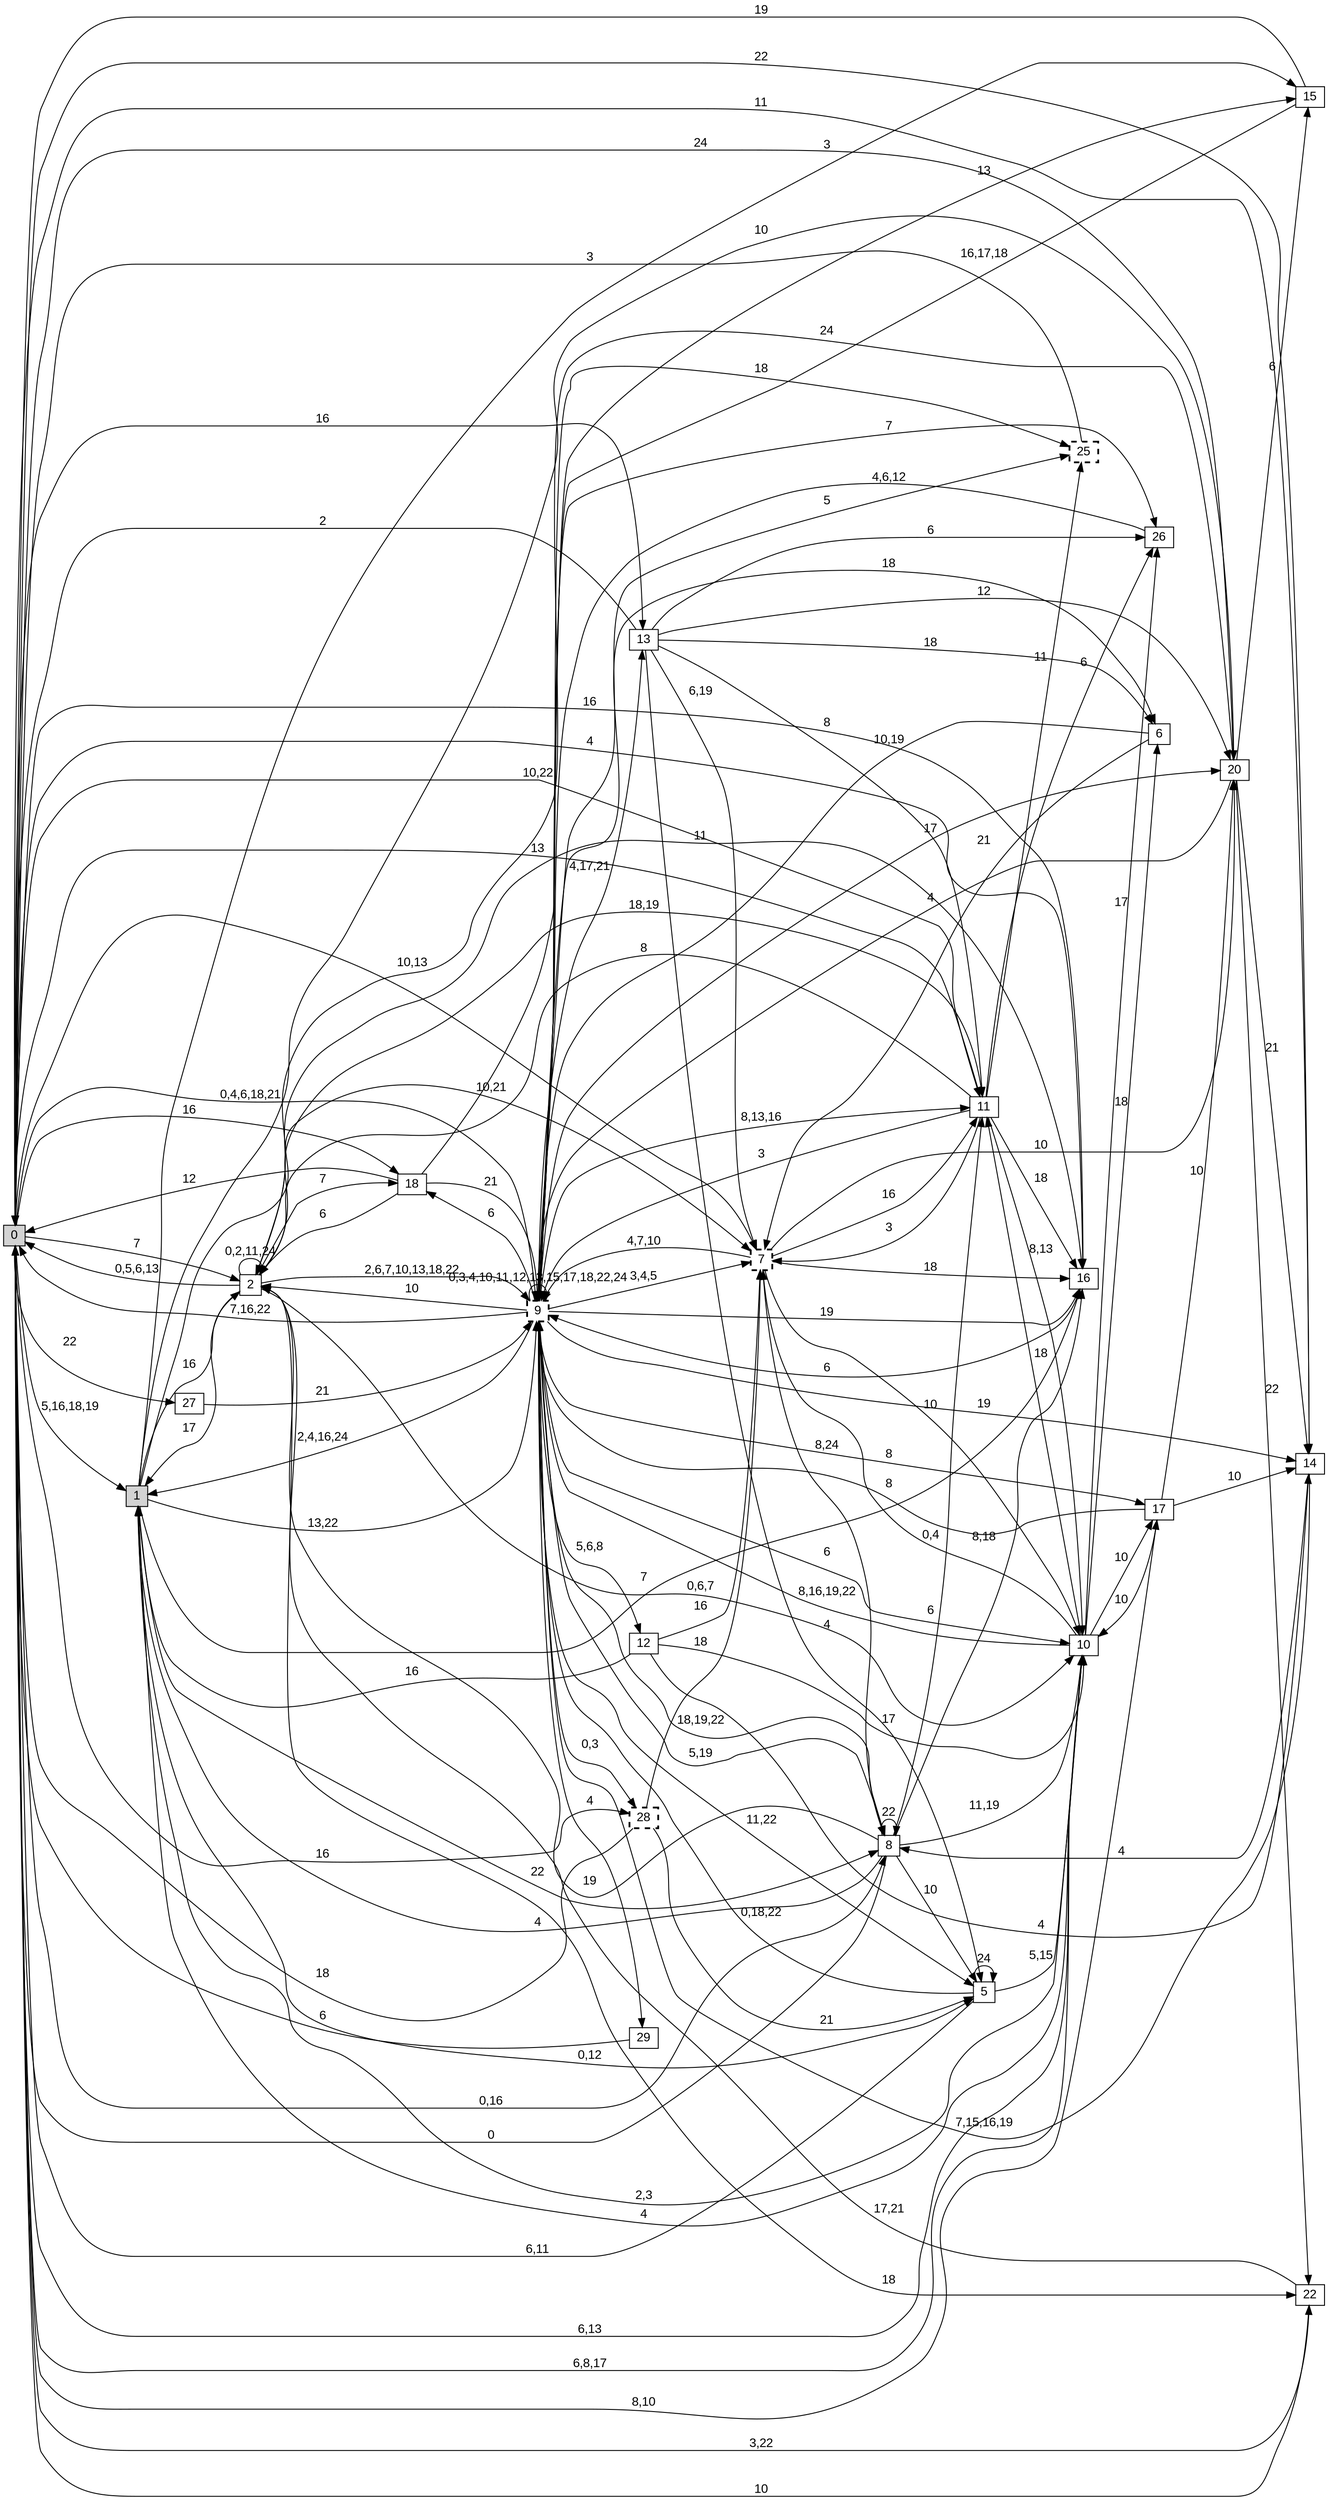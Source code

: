 digraph "NDFA" {
  rankdir=LR
  node [shape=box width=0.1 height=0.1 fontname=Arial]
  edge [fontname=Arial]
/* Estados */
 s0 [label="0" style="filled"] /* I:1 F:0 D:0 */
 s1 [label="1" style="filled"] /* I:1 F:0 D:0 */
 s2 [label="2" ] /* I:0 F:0 D:0 */
 s5 [label="5" ] /* I:0 F:0 D:0 */
 s6 [label="6" ] /* I:0 F:0 D:0 */
 s7 [label="7" style="bold,dashed"] /* I:0 F:1 D:0 */
 s8 [label="8" ] /* I:0 F:0 D:0 */
 s9 [label="9" style="bold,dashed"] /* I:0 F:1 D:0 */
 s10 [label="10" ] /* I:0 F:0 D:0 */
 s11 [label="11" ] /* I:0 F:0 D:0 */
 s12 [label="12" ] /* I:0 F:0 D:0 */
 s13 [label="13" ] /* I:0 F:0 D:0 */
 s14 [label="14" ] /* I:0 F:0 D:0 */
 s15 [label="15" ] /* I:0 F:0 D:0 */
 s16 [label="16" ] /* I:0 F:0 D:0 */
 s17 [label="17" ] /* I:0 F:0 D:0 */
 s18 [label="18" ] /* I:0 F:0 D:0 */
 s20 [label="20" ] /* I:0 F:0 D:0 */
 s22 [label="22" ] /* I:0 F:0 D:0 */
 s25 [label="25" style="bold,dashed"] /* I:0 F:1 D:0 */
 s26 [label="26" ] /* I:0 F:0 D:0 */
 s27 [label="27" ] /* I:0 F:0 D:0 */
 s28 [label="28" style="bold,dashed"] /* I:0 F:1 D:0 */
 s29 [label="29" ] /* I:0 F:0 D:0 */
/* Transiciones */
  s0 -> s1 [label="5,16,18,19"]
  s0 -> s2 [label="7"]
  s0 -> s7 [label="10,13"]
  s0 -> s8 [label="0,16"]
  s0 -> s9 [label="0,4,6,18,21"]
  s0 -> s10 [label="6,8,17"]
  s0 -> s11 [label="10,22"]
  s0 -> s13 [label="16"]
  s0 -> s14 [label="11"]
  s0 -> s16 [label="16"]
  s0 -> s17 [label="8,10"]
  s0 -> s18 [label="16"]
  s0 -> s22 [label="3,22"]
  s0 -> s27 [label="22"]
  s0 -> s28 [label="16"]
  s1 -> s2 [label="16"]
  s1 -> s5 [label="0,12"]
  s1 -> s7 [label="10,21"]
  s1 -> s8 [label="22"]
  s1 -> s9 [label="13,22"]
  s1 -> s10 [label="2,3"]
  s1 -> s15 [label="3"]
  s1 -> s16 [label="7"]
  s1 -> s20 [label="10"]
  s2 -> s0 [label="0,5,6,13"]
  s2 -> s1 [label="17"]
  s2 -> s2 [label="0,2,11,24"]
  s2 -> s9 [label="2,6,7,10,13,18,22"]
  s2 -> s10 [label="0,6,7"]
  s2 -> s11 [label="18,19"]
  s2 -> s16 [label="11"]
  s2 -> s18 [label="7"]
  s2 -> s22 [label="18"]
  s5 -> s0 [label="6,11"]
  s5 -> s5 [label="24"]
  s5 -> s9 [label="0,18,22"]
  s5 -> s10 [label="5,15"]
  s6 -> s7 [label="21"]
  s6 -> s9 [label="10,19"]
  s7 -> s8 [label="8,24"]
  s7 -> s9 [label="4,7,10"]
  s7 -> s10 [label="10"]
  s7 -> s11 [label="16"]
  s7 -> s16 [label="18"]
  s7 -> s20 [label="10"]
  s8 -> s0 [label="0"]
  s8 -> s1 [label="4"]
  s8 -> s2 [label="19"]
  s8 -> s5 [label="10"]
  s8 -> s8 [label="22"]
  s8 -> s9 [label="5,19"]
  s8 -> s10 [label="11,19"]
  s8 -> s11 [label="6"]
  s8 -> s16 [label="8,18"]
  s9 -> s0 [label="7,16,22"]
  s9 -> s1 [label="2,4,16,24"]
  s9 -> s2 [label="10"]
  s9 -> s5 [label="11,22"]
  s9 -> s6 [label="18"]
  s9 -> s7 [label="3,4,5"]
  s9 -> s8 [label="18,19,22"]
  s9 -> s9 [label="0,3,4,10,11,12,13,15,17,18,22,24"]
  s9 -> s10 [label="6"]
  s9 -> s11 [label="8,13,16"]
  s9 -> s12 [label="5,6,8"]
  s9 -> s13 [label="4,17,21"]
  s9 -> s14 [label="19"]
  s9 -> s15 [label="13"]
  s9 -> s16 [label="19"]
  s9 -> s17 [label="8"]
  s9 -> s18 [label="6"]
  s9 -> s20 [label="17"]
  s9 -> s25 [label="5"]
  s9 -> s26 [label="7"]
  s9 -> s28 [label="0,3"]
  s9 -> s29 [label="4"]
  s10 -> s0 [label="6,13"]
  s10 -> s1 [label="4"]
  s10 -> s6 [label="18"]
  s10 -> s7 [label="0,4"]
  s10 -> s9 [label="8,16,19,22"]
  s10 -> s11 [label="18"]
  s10 -> s17 [label="10"]
  s10 -> s26 [label="17"]
  s11 -> s0 [label="13"]
  s11 -> s2 [label="8"]
  s11 -> s7 [label="3"]
  s11 -> s9 [label="3"]
  s11 -> s10 [label="8,13"]
  s11 -> s16 [label="18"]
  s11 -> s25 [label="11"]
  s11 -> s26 [label="6"]
  s12 -> s1 [label="16"]
  s12 -> s7 [label="16"]
  s12 -> s10 [label="17"]
  s12 -> s14 [label="4"]
  s13 -> s0 [label="2"]
  s13 -> s5 [label="4"]
  s13 -> s6 [label="18"]
  s13 -> s7 [label="6,19"]
  s13 -> s11 [label="8"]
  s13 -> s20 [label="12"]
  s13 -> s26 [label="6"]
  s14 -> s0 [label="22"]
  s14 -> s8 [label="4"]
  s14 -> s9 [label="7,15,16,19"]
  s15 -> s0 [label="19"]
  s15 -> s9 [label="16,17,18"]
  s16 -> s0 [label="4"]
  s16 -> s9 [label="6"]
  s17 -> s9 [label="8"]
  s17 -> s10 [label="10"]
  s17 -> s14 [label="10"]
  s17 -> s20 [label="10"]
  s18 -> s0 [label="12"]
  s18 -> s2 [label="6"]
  s18 -> s9 [label="21"]
  s18 -> s25 [label="18"]
  s20 -> s0 [label="24"]
  s20 -> s2 [label="24"]
  s20 -> s9 [label="4"]
  s20 -> s14 [label="21"]
  s20 -> s15 [label="6"]
  s20 -> s22 [label="22"]
  s22 -> s0 [label="10"]
  s22 -> s2 [label="17,21"]
  s25 -> s0 [label="3"]
  s26 -> s9 [label="4,6,12"]
  s27 -> s9 [label="21"]
  s28 -> s0 [label="18"]
  s28 -> s5 [label="21"]
  s28 -> s7 [label="18"]
  s29 -> s0 [label="6"]
}
